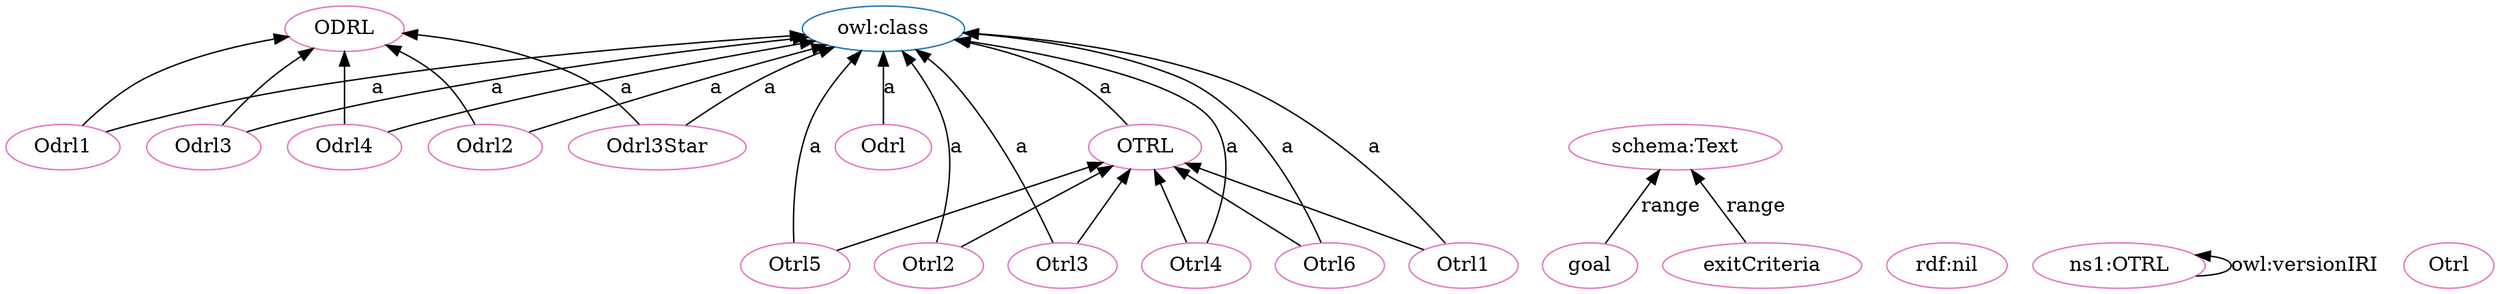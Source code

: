 digraph G {
  rankdir=BT
  node[height=.3]
"http://purl.org/oseg/ontologies/OTRL#ODRL" [fillcolor="#1f77b4" color="#1f77b4" label="ODRL"]
"http://www.w3.org/2002/07/owl#class" [fillcolor="#1f77b4" color="#1f77b4" label="owl:class"]
"http://purl.org/oseg/ontologies/OTRL#OTRL" [fillcolor="#1f77b4" color="#1f77b4" label="OTRL"]
"http://purl.org/oseg/ontologies/OTRL#OTRL" [fillcolor="#e377c2" color="#e377c2" label="OTRL"]
"http://schema.org/Text" [fillcolor="#e377c2" color="#e377c2" label="schema:Text"]
"http://purl.org/oseg/ontologies/OTRL#ODRL" [fillcolor="#e377c2" color="#e377c2" label="ODRL"]
"http://www.w3.org/1999/02/22-rdf-syntax-ns#nil" [fillcolor="#e377c2" color="#e377c2" label="rdf:nil"]
"http://purl.org/oseg/ontologies/OTRL" [fillcolor="#e377c2" color="#e377c2" label="ns1:OTRL"]
"http://purl.org/oseg/ontologies/OTRL#goal" [fillcolor="#e377c2" color="#e377c2" label="goal"]
"http://purl.org/oseg/ontologies/OTRL#Otrl" [fillcolor="#e377c2" color="#e377c2" label="Otrl"]
"http://purl.org/oseg/ontologies/OTRL#Odrl" [fillcolor="#e377c2" color="#e377c2" label="Odrl"]
"http://purl.org/oseg/ontologies/OTRL#Otrl5" [fillcolor="#e377c2" color="#e377c2" label="Otrl5"]
"http://purl.org/oseg/ontologies/OTRL#Otrl2" [fillcolor="#e377c2" color="#e377c2" label="Otrl2"]
"http://purl.org/oseg/ontologies/OTRL#Odrl1" [fillcolor="#e377c2" color="#e377c2" label="Odrl1"]
"http://purl.org/oseg/ontologies/OTRL#Otrl3" [fillcolor="#e377c2" color="#e377c2" label="Otrl3"]
"http://purl.org/oseg/ontologies/OTRL#Odrl3" [fillcolor="#e377c2" color="#e377c2" label="Odrl3"]
"http://purl.org/oseg/ontologies/OTRL#Odrl4" [fillcolor="#e377c2" color="#e377c2" label="Odrl4"]
"http://purl.org/oseg/ontologies/OTRL#exitCriteria" [fillcolor="#e377c2" color="#e377c2" label="exitCriteria"]
"http://purl.org/oseg/ontologies/OTRL#Odrl2" [fillcolor="#e377c2" color="#e377c2" label="Odrl2"]
"http://purl.org/oseg/ontologies/OTRL#Otrl4" [fillcolor="#e377c2" color="#e377c2" label="Otrl4"]
"http://purl.org/oseg/ontologies/OTRL#Otrl6" [fillcolor="#e377c2" color="#e377c2" label="Otrl6"]
"http://purl.org/oseg/ontologies/OTRL#Odrl3Star" [fillcolor="#e377c2" color="#e377c2" label="Odrl3Star"]
"http://purl.org/oseg/ontologies/OTRL#Otrl1" [fillcolor="#e377c2" color="#e377c2" label="Otrl1"]
  "http://purl.org/oseg/ontologies/OTRL#Otrl3" -> "http://purl.org/oseg/ontologies/OTRL#OTRL" [label=""]
  "http://purl.org/oseg/ontologies/OTRL#exitCriteria" -> "http://schema.org/Text" [label="range"]
  "http://purl.org/oseg/ontologies/OTRL#Odrl4" -> "http://purl.org/oseg/ontologies/OTRL#ODRL" [label=""]
  "http://purl.org/oseg/ontologies/OTRL#Odrl" -> "http://www.w3.org/2002/07/owl#class" [label="a"]
  "http://purl.org/oseg/ontologies/OTRL#Otrl6" -> "http://purl.org/oseg/ontologies/OTRL#OTRL" [label=""]
  "http://purl.org/oseg/ontologies/OTRL#Odrl4" -> "http://www.w3.org/2002/07/owl#class" [label="a"]
  "http://purl.org/oseg/ontologies/OTRL#Otrl6" -> "http://www.w3.org/2002/07/owl#class" [label="a"]
  "http://purl.org/oseg/ontologies/OTRL#Otrl1" -> "http://www.w3.org/2002/07/owl#class" [label="a"]
  "http://purl.org/oseg/ontologies/OTRL" -> "http://purl.org/oseg/ontologies/OTRL" [label="owl:versionIRI"]
  "http://purl.org/oseg/ontologies/OTRL#Odrl2" -> "http://purl.org/oseg/ontologies/OTRL#ODRL" [label=""]
  "http://purl.org/oseg/ontologies/OTRL#Odrl1" -> "http://purl.org/oseg/ontologies/OTRL#ODRL" [label=""]
  "http://purl.org/oseg/ontologies/OTRL#Otrl5" -> "http://www.w3.org/2002/07/owl#class" [label="a"]
  "http://purl.org/oseg/ontologies/OTRL#Otrl2" -> "http://www.w3.org/2002/07/owl#class" [label="a"]
  "http://purl.org/oseg/ontologies/OTRL#Otrl5" -> "http://purl.org/oseg/ontologies/OTRL#OTRL" [label=""]
  "http://purl.org/oseg/ontologies/OTRL#Otrl2" -> "http://purl.org/oseg/ontologies/OTRL#OTRL" [label=""]
  "http://purl.org/oseg/ontologies/OTRL#Odrl3" -> "http://purl.org/oseg/ontologies/OTRL#ODRL" [label=""]
  "http://purl.org/oseg/ontologies/OTRL#Odrl3Star" -> "http://purl.org/oseg/ontologies/OTRL#ODRL" [label=""]
  "http://purl.org/oseg/ontologies/OTRL#Odrl1" -> "http://www.w3.org/2002/07/owl#class" [label="a"]
  "http://purl.org/oseg/ontologies/OTRL#Otrl3" -> "http://www.w3.org/2002/07/owl#class" [label="a"]
  "http://purl.org/oseg/ontologies/OTRL#Odrl3" -> "http://www.w3.org/2002/07/owl#class" [label="a"]
  "http://purl.org/oseg/ontologies/OTRL#Otrl1" -> "http://purl.org/oseg/ontologies/OTRL#OTRL" [label=""]
  "http://purl.org/oseg/ontologies/OTRL#OTRL" -> "http://www.w3.org/2002/07/owl#class" [label="a"]
  "http://purl.org/oseg/ontologies/OTRL#Odrl2" -> "http://www.w3.org/2002/07/owl#class" [label="a"]
  "http://purl.org/oseg/ontologies/OTRL#Otrl4" -> "http://www.w3.org/2002/07/owl#class" [label="a"]
  "http://purl.org/oseg/ontologies/OTRL#Otrl4" -> "http://purl.org/oseg/ontologies/OTRL#OTRL" [label=""]
  "http://purl.org/oseg/ontologies/OTRL#goal" -> "http://schema.org/Text" [label="range"]
  "http://purl.org/oseg/ontologies/OTRL#Odrl3Star" -> "http://www.w3.org/2002/07/owl#class" [label="a"]
}
